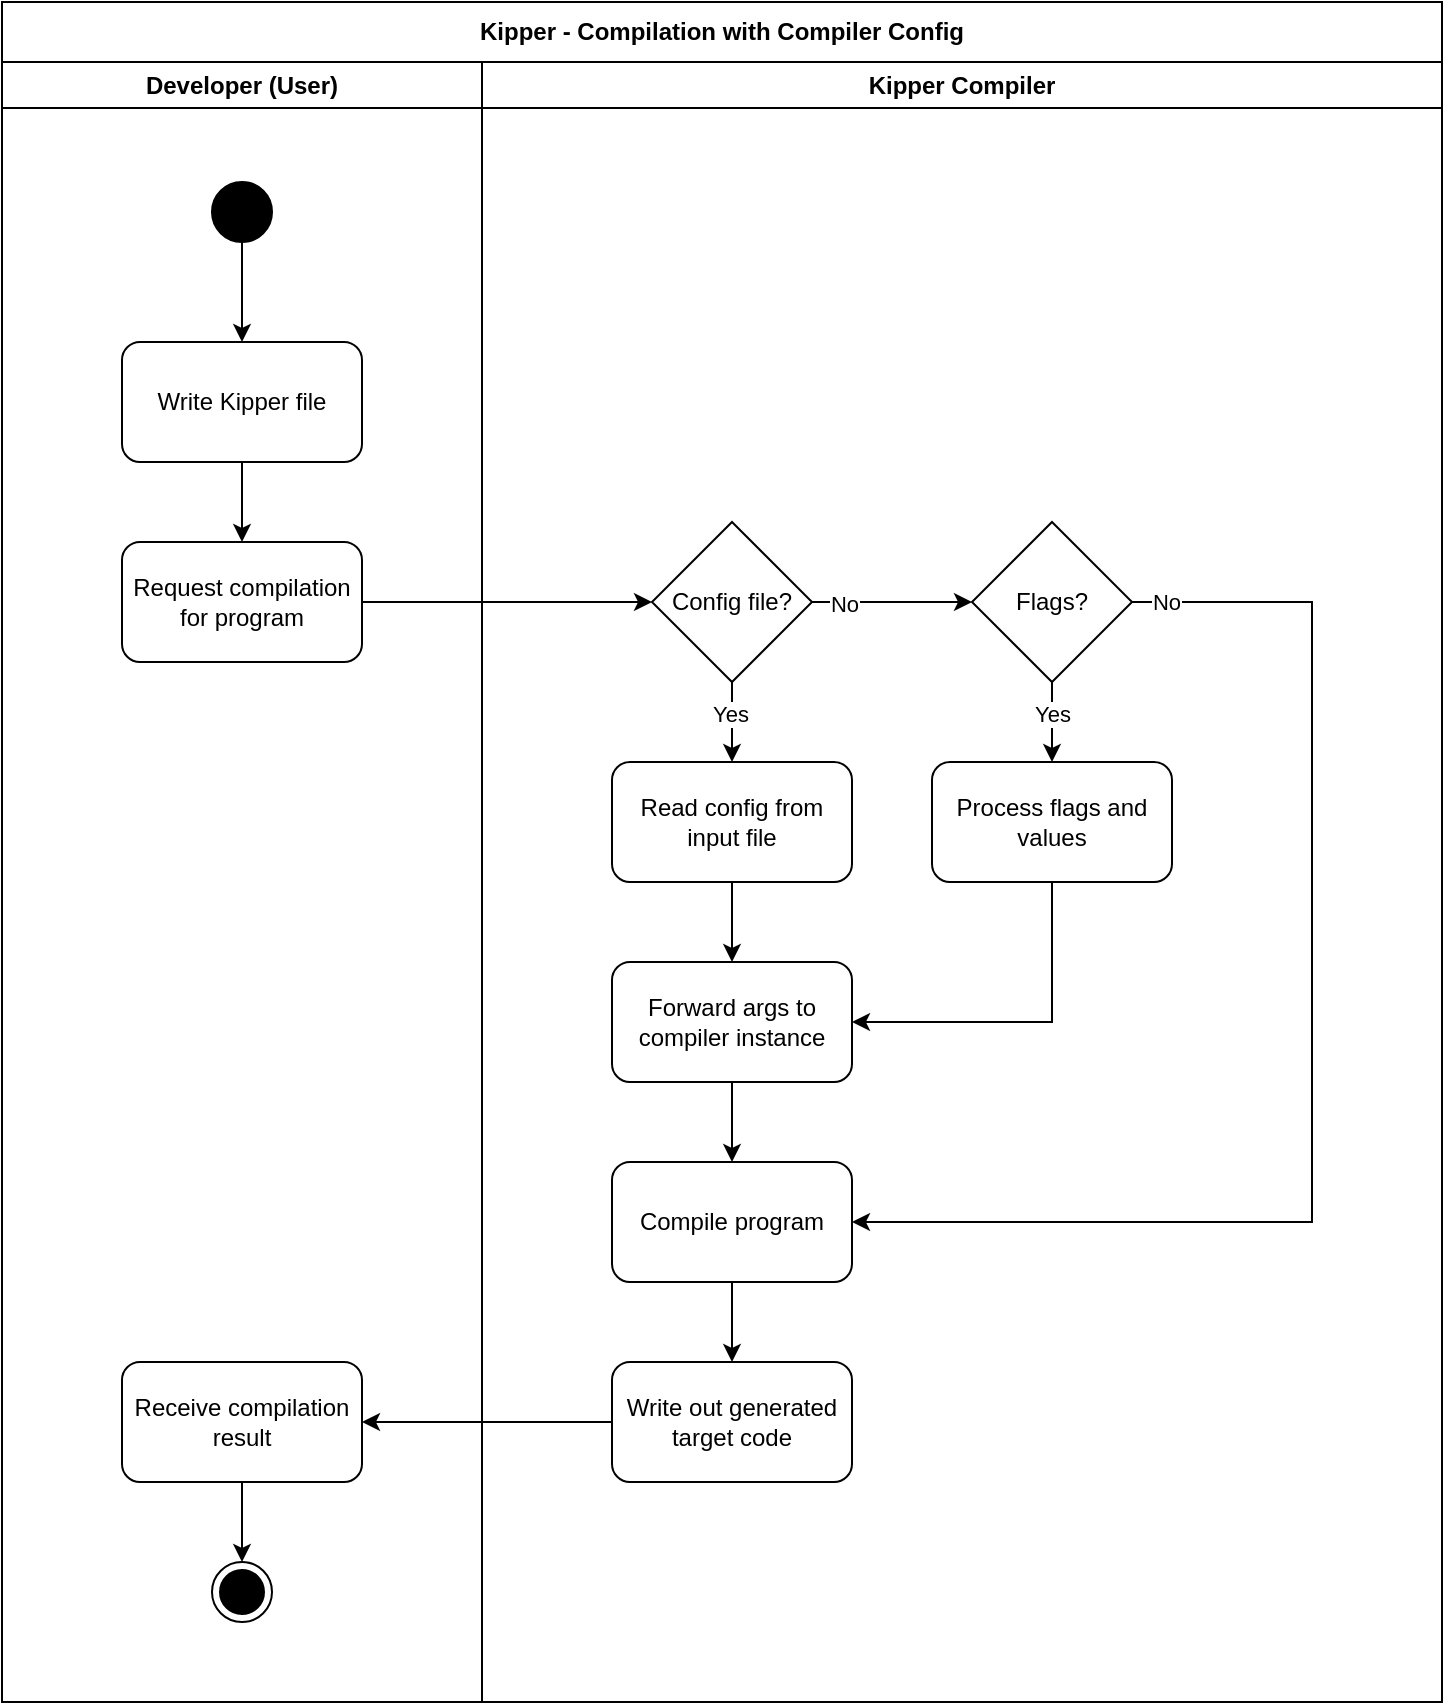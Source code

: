 <mxfile version="20.7.4" type="device"><diagram id="gKEPv_jkgYqBWtUEt1ZN" name="Page-1"><mxGraphModel dx="2245" dy="838" grid="1" gridSize="10" guides="1" tooltips="1" connect="1" arrows="1" fold="1" page="1" pageScale="1" pageWidth="827" pageHeight="1169" math="0" shadow="0"><root><mxCell id="0"/><mxCell id="1" parent="0"/><mxCell id="rTrIxMH_rLKdapRBKANG-1" value="Kipper - Compilation with Compiler Config" style="swimlane;whiteSpace=wrap;html=1;startSize=30;" parent="1" vertex="1"><mxGeometry x="-60" y="510" width="720" height="850" as="geometry"/></mxCell><mxCell id="lD_fsvYOHyx501Wu2xE4-46" value="Kipper Compiler" style="swimlane;whiteSpace=wrap;html=1;" parent="rTrIxMH_rLKdapRBKANG-1" vertex="1"><mxGeometry x="240" y="30" width="480" height="820" as="geometry"/></mxCell><mxCell id="CT6POhCTHUwaC4bhiA5E-56" style="edgeStyle=orthogonalEdgeStyle;rounded=0;orthogonalLoop=1;jettySize=auto;html=1;exitX=0.5;exitY=1;exitDx=0;exitDy=0;entryX=0.5;entryY=0;entryDx=0;entryDy=0;" parent="lD_fsvYOHyx501Wu2xE4-46" source="CT6POhCTHUwaC4bhiA5E-12" target="CT6POhCTHUwaC4bhiA5E-55" edge="1"><mxGeometry relative="1" as="geometry"/></mxCell><mxCell id="CT6POhCTHUwaC4bhiA5E-12" value="Compile program" style="rounded=1;whiteSpace=wrap;html=1;" parent="lD_fsvYOHyx501Wu2xE4-46" vertex="1"><mxGeometry x="65" y="550" width="120" height="60" as="geometry"/></mxCell><mxCell id="CT6POhCTHUwaC4bhiA5E-37" style="edgeStyle=orthogonalEdgeStyle;rounded=0;orthogonalLoop=1;jettySize=auto;html=1;exitX=0.5;exitY=1;exitDx=0;exitDy=0;entryX=0.5;entryY=0;entryDx=0;entryDy=0;" parent="lD_fsvYOHyx501Wu2xE4-46" source="CT6POhCTHUwaC4bhiA5E-35" target="CT6POhCTHUwaC4bhiA5E-36" edge="1"><mxGeometry relative="1" as="geometry"/></mxCell><mxCell id="CT6POhCTHUwaC4bhiA5E-51" value="Yes" style="edgeLabel;html=1;align=center;verticalAlign=middle;resizable=0;points=[];" parent="CT6POhCTHUwaC4bhiA5E-37" vertex="1" connectable="0"><mxGeometry x="-0.204" y="-1" relative="1" as="geometry"><mxPoint as="offset"/></mxGeometry></mxCell><mxCell id="CT6POhCTHUwaC4bhiA5E-42" value="" style="edgeStyle=orthogonalEdgeStyle;rounded=0;orthogonalLoop=1;jettySize=auto;html=1;" parent="lD_fsvYOHyx501Wu2xE4-46" source="CT6POhCTHUwaC4bhiA5E-35" target="CT6POhCTHUwaC4bhiA5E-41" edge="1"><mxGeometry relative="1" as="geometry"/></mxCell><mxCell id="CT6POhCTHUwaC4bhiA5E-53" value="No" style="edgeLabel;html=1;align=center;verticalAlign=middle;resizable=0;points=[];" parent="CT6POhCTHUwaC4bhiA5E-42" vertex="1" connectable="0"><mxGeometry x="-0.615" y="-1" relative="1" as="geometry"><mxPoint as="offset"/></mxGeometry></mxCell><mxCell id="CT6POhCTHUwaC4bhiA5E-35" value="Config file?" style="rhombus;whiteSpace=wrap;html=1;" parent="lD_fsvYOHyx501Wu2xE4-46" vertex="1"><mxGeometry x="85" y="230" width="80" height="80" as="geometry"/></mxCell><mxCell id="CT6POhCTHUwaC4bhiA5E-45" style="edgeStyle=orthogonalEdgeStyle;rounded=0;orthogonalLoop=1;jettySize=auto;html=1;exitX=0.5;exitY=1;exitDx=0;exitDy=0;entryX=0.5;entryY=0;entryDx=0;entryDy=0;" parent="lD_fsvYOHyx501Wu2xE4-46" source="CT6POhCTHUwaC4bhiA5E-36" target="CT6POhCTHUwaC4bhiA5E-44" edge="1"><mxGeometry relative="1" as="geometry"/></mxCell><mxCell id="CT6POhCTHUwaC4bhiA5E-36" value="Read config from input file" style="rounded=1;whiteSpace=wrap;html=1;" parent="lD_fsvYOHyx501Wu2xE4-46" vertex="1"><mxGeometry x="65" y="350" width="120" height="60" as="geometry"/></mxCell><mxCell id="CT6POhCTHUwaC4bhiA5E-46" style="edgeStyle=orthogonalEdgeStyle;rounded=0;orthogonalLoop=1;jettySize=auto;html=1;exitX=0.5;exitY=1;exitDx=0;exitDy=0;entryX=1;entryY=0.5;entryDx=0;entryDy=0;" parent="lD_fsvYOHyx501Wu2xE4-46" source="CT6POhCTHUwaC4bhiA5E-39" target="CT6POhCTHUwaC4bhiA5E-44" edge="1"><mxGeometry relative="1" as="geometry"/></mxCell><mxCell id="CT6POhCTHUwaC4bhiA5E-39" value="Process flags and values" style="rounded=1;whiteSpace=wrap;html=1;" parent="lD_fsvYOHyx501Wu2xE4-46" vertex="1"><mxGeometry x="225" y="350" width="120" height="60" as="geometry"/></mxCell><mxCell id="CT6POhCTHUwaC4bhiA5E-43" style="edgeStyle=orthogonalEdgeStyle;rounded=0;orthogonalLoop=1;jettySize=auto;html=1;exitX=0.5;exitY=1;exitDx=0;exitDy=0;entryX=0.5;entryY=0;entryDx=0;entryDy=0;" parent="lD_fsvYOHyx501Wu2xE4-46" source="CT6POhCTHUwaC4bhiA5E-41" target="CT6POhCTHUwaC4bhiA5E-39" edge="1"><mxGeometry relative="1" as="geometry"/></mxCell><mxCell id="CT6POhCTHUwaC4bhiA5E-52" value="Yes" style="edgeLabel;html=1;align=center;verticalAlign=middle;resizable=0;points=[];" parent="CT6POhCTHUwaC4bhiA5E-43" vertex="1" connectable="0"><mxGeometry x="-0.222" relative="1" as="geometry"><mxPoint as="offset"/></mxGeometry></mxCell><mxCell id="CT6POhCTHUwaC4bhiA5E-50" style="edgeStyle=orthogonalEdgeStyle;rounded=0;orthogonalLoop=1;jettySize=auto;html=1;exitX=1;exitY=0.5;exitDx=0;exitDy=0;entryX=1;entryY=0.5;entryDx=0;entryDy=0;" parent="lD_fsvYOHyx501Wu2xE4-46" source="CT6POhCTHUwaC4bhiA5E-41" target="CT6POhCTHUwaC4bhiA5E-12" edge="1"><mxGeometry relative="1" as="geometry"><Array as="points"><mxPoint x="415" y="270"/><mxPoint x="415" y="580"/></Array></mxGeometry></mxCell><mxCell id="CT6POhCTHUwaC4bhiA5E-54" value="No" style="edgeLabel;html=1;align=center;verticalAlign=middle;resizable=0;points=[];" parent="CT6POhCTHUwaC4bhiA5E-50" vertex="1" connectable="0"><mxGeometry x="-0.97" y="1" relative="1" as="geometry"><mxPoint x="7" y="1" as="offset"/></mxGeometry></mxCell><mxCell id="CT6POhCTHUwaC4bhiA5E-41" value="Flags?" style="rhombus;whiteSpace=wrap;html=1;" parent="lD_fsvYOHyx501Wu2xE4-46" vertex="1"><mxGeometry x="245" y="230" width="80" height="80" as="geometry"/></mxCell><mxCell id="CT6POhCTHUwaC4bhiA5E-49" style="edgeStyle=orthogonalEdgeStyle;rounded=0;orthogonalLoop=1;jettySize=auto;html=1;exitX=0.5;exitY=1;exitDx=0;exitDy=0;entryX=0.5;entryY=0;entryDx=0;entryDy=0;" parent="lD_fsvYOHyx501Wu2xE4-46" source="CT6POhCTHUwaC4bhiA5E-44" target="CT6POhCTHUwaC4bhiA5E-12" edge="1"><mxGeometry relative="1" as="geometry"/></mxCell><mxCell id="CT6POhCTHUwaC4bhiA5E-44" value="Forward args to compiler instance" style="rounded=1;whiteSpace=wrap;html=1;" parent="lD_fsvYOHyx501Wu2xE4-46" vertex="1"><mxGeometry x="65" y="450" width="120" height="60" as="geometry"/></mxCell><mxCell id="CT6POhCTHUwaC4bhiA5E-55" value="Write out generated&lt;br&gt;target code" style="rounded=1;whiteSpace=wrap;html=1;" parent="lD_fsvYOHyx501Wu2xE4-46" vertex="1"><mxGeometry x="65" y="650" width="120" height="60" as="geometry"/></mxCell><mxCell id="ihVI9nFC0Tkq9_CsKzdd-1" value="Developer (User)" style="swimlane;whiteSpace=wrap;html=1;startSize=23;" parent="rTrIxMH_rLKdapRBKANG-1" vertex="1"><mxGeometry y="30" width="240" height="820" as="geometry"/></mxCell><mxCell id="ihVI9nFC0Tkq9_CsKzdd-2" value="" style="ellipse;fillColor=strokeColor;" parent="ihVI9nFC0Tkq9_CsKzdd-1" vertex="1"><mxGeometry x="105" y="60" width="30" height="30" as="geometry"/></mxCell><mxCell id="ihVI9nFC0Tkq9_CsKzdd-3" style="edgeStyle=orthogonalEdgeStyle;rounded=0;orthogonalLoop=1;jettySize=auto;html=1;exitX=0.5;exitY=1;exitDx=0;exitDy=0;entryX=0.5;entryY=0;entryDx=0;entryDy=0;" parent="ihVI9nFC0Tkq9_CsKzdd-1" source="ihVI9nFC0Tkq9_CsKzdd-2" target="UL9XixTE5pEmhc-JIK2V-1" edge="1"><mxGeometry relative="1" as="geometry"><mxPoint x="120" y="190" as="sourcePoint"/><mxPoint x="130" y="120" as="targetPoint"/></mxGeometry></mxCell><mxCell id="CT6POhCTHUwaC4bhiA5E-4" style="edgeStyle=orthogonalEdgeStyle;rounded=0;orthogonalLoop=1;jettySize=auto;html=1;exitX=0.5;exitY=1;exitDx=0;exitDy=0;entryX=0.5;entryY=0;entryDx=0;entryDy=0;" parent="ihVI9nFC0Tkq9_CsKzdd-1" source="UL9XixTE5pEmhc-JIK2V-1" target="CT6POhCTHUwaC4bhiA5E-3" edge="1"><mxGeometry relative="1" as="geometry"/></mxCell><mxCell id="UL9XixTE5pEmhc-JIK2V-1" value="Write Kipper file" style="rounded=1;whiteSpace=wrap;html=1;" parent="ihVI9nFC0Tkq9_CsKzdd-1" vertex="1"><mxGeometry x="60" y="140" width="120" height="60" as="geometry"/></mxCell><mxCell id="ihVI9nFC0Tkq9_CsKzdd-6" value="" style="ellipse;html=1;shape=endState;fillColor=strokeColor;" parent="ihVI9nFC0Tkq9_CsKzdd-1" vertex="1"><mxGeometry x="105" y="750" width="30" height="30" as="geometry"/></mxCell><mxCell id="CT6POhCTHUwaC4bhiA5E-3" value="Request compilation for program" style="rounded=1;whiteSpace=wrap;html=1;" parent="ihVI9nFC0Tkq9_CsKzdd-1" vertex="1"><mxGeometry x="60" y="240" width="120" height="60" as="geometry"/></mxCell><mxCell id="CT6POhCTHUwaC4bhiA5E-17" style="edgeStyle=orthogonalEdgeStyle;rounded=0;orthogonalLoop=1;jettySize=auto;html=1;exitX=0.5;exitY=1;exitDx=0;exitDy=0;entryX=0.5;entryY=0;entryDx=0;entryDy=0;" parent="ihVI9nFC0Tkq9_CsKzdd-1" source="CT6POhCTHUwaC4bhiA5E-16" target="ihVI9nFC0Tkq9_CsKzdd-6" edge="1"><mxGeometry relative="1" as="geometry"/></mxCell><mxCell id="CT6POhCTHUwaC4bhiA5E-16" value="Receive compilation result" style="rounded=1;whiteSpace=wrap;html=1;" parent="ihVI9nFC0Tkq9_CsKzdd-1" vertex="1"><mxGeometry x="60" y="650" width="120" height="60" as="geometry"/></mxCell><mxCell id="CT6POhCTHUwaC4bhiA5E-6" style="edgeStyle=orthogonalEdgeStyle;rounded=0;orthogonalLoop=1;jettySize=auto;html=1;exitX=1;exitY=0.5;exitDx=0;exitDy=0;entryX=0;entryY=0.5;entryDx=0;entryDy=0;" parent="rTrIxMH_rLKdapRBKANG-1" source="CT6POhCTHUwaC4bhiA5E-3" target="CT6POhCTHUwaC4bhiA5E-35" edge="1"><mxGeometry relative="1" as="geometry"><mxPoint x="290" y="300" as="targetPoint"/></mxGeometry></mxCell><mxCell id="CT6POhCTHUwaC4bhiA5E-58" style="edgeStyle=orthogonalEdgeStyle;rounded=0;orthogonalLoop=1;jettySize=auto;html=1;exitX=0;exitY=0.5;exitDx=0;exitDy=0;entryX=1;entryY=0.5;entryDx=0;entryDy=0;" parent="rTrIxMH_rLKdapRBKANG-1" source="CT6POhCTHUwaC4bhiA5E-55" target="CT6POhCTHUwaC4bhiA5E-16" edge="1"><mxGeometry relative="1" as="geometry"/></mxCell></root></mxGraphModel></diagram></mxfile>